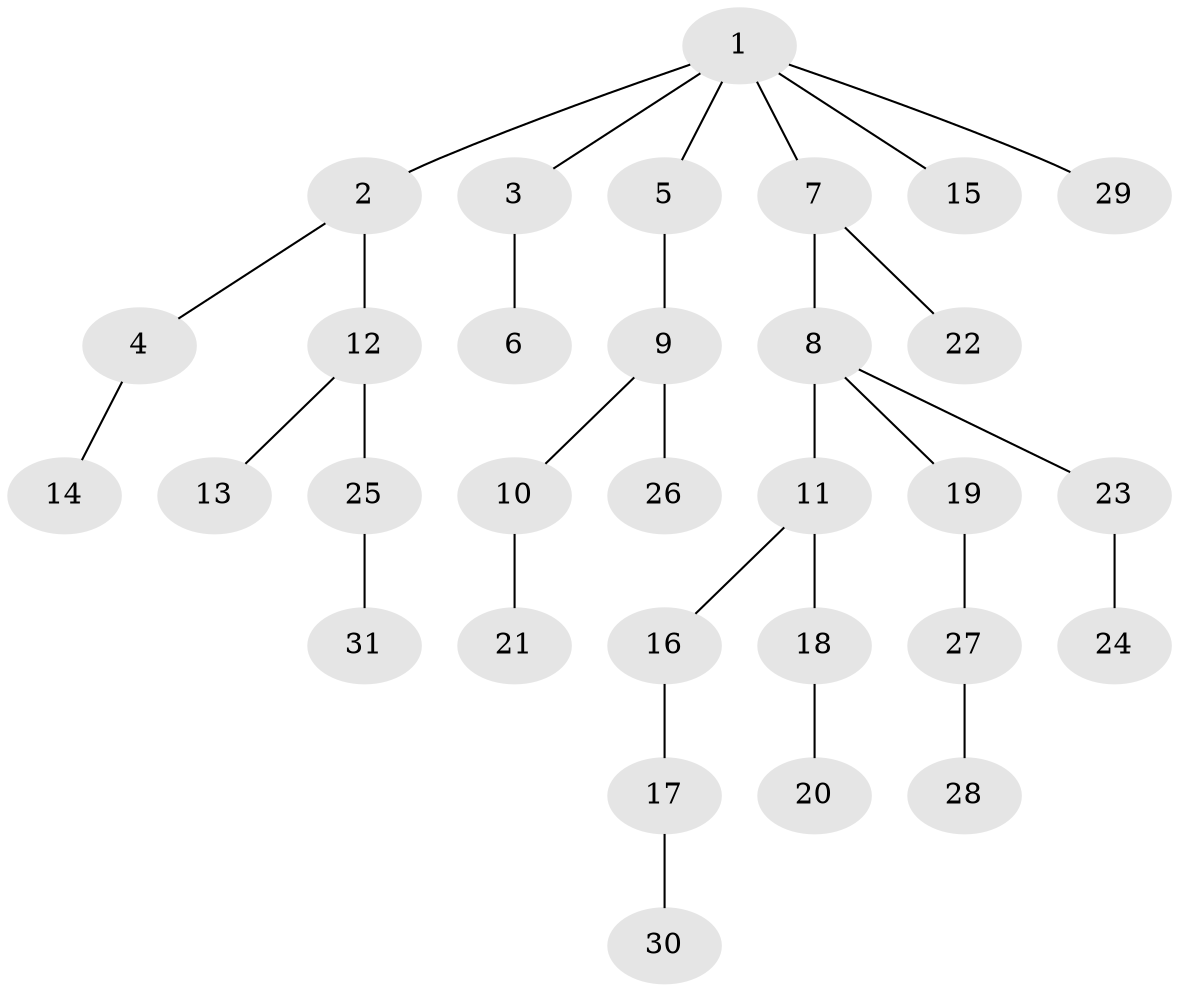 // original degree distribution, {8: 0.00980392156862745, 4: 0.049019607843137254, 6: 0.0196078431372549, 5: 0.0392156862745098, 2: 0.23529411764705882, 1: 0.5098039215686274, 3: 0.13725490196078433}
// Generated by graph-tools (version 1.1) at 2025/51/03/04/25 22:51:45]
// undirected, 31 vertices, 30 edges
graph export_dot {
  node [color=gray90,style=filled];
  1;
  2;
  3;
  4;
  5;
  6;
  7;
  8;
  9;
  10;
  11;
  12;
  13;
  14;
  15;
  16;
  17;
  18;
  19;
  20;
  21;
  22;
  23;
  24;
  25;
  26;
  27;
  28;
  29;
  30;
  31;
  1 -- 2 [weight=1.0];
  1 -- 3 [weight=1.0];
  1 -- 5 [weight=1.0];
  1 -- 7 [weight=1.0];
  1 -- 15 [weight=1.0];
  1 -- 29 [weight=1.0];
  2 -- 4 [weight=1.0];
  2 -- 12 [weight=1.0];
  3 -- 6 [weight=3.0];
  4 -- 14 [weight=1.0];
  5 -- 9 [weight=3.0];
  7 -- 8 [weight=1.0];
  7 -- 22 [weight=1.0];
  8 -- 11 [weight=1.0];
  8 -- 19 [weight=1.0];
  8 -- 23 [weight=1.0];
  9 -- 10 [weight=1.0];
  9 -- 26 [weight=1.0];
  10 -- 21 [weight=2.0];
  11 -- 16 [weight=2.0];
  11 -- 18 [weight=1.0];
  12 -- 13 [weight=1.0];
  12 -- 25 [weight=2.0];
  16 -- 17 [weight=1.0];
  17 -- 30 [weight=1.0];
  18 -- 20 [weight=2.0];
  19 -- 27 [weight=1.0];
  23 -- 24 [weight=1.0];
  25 -- 31 [weight=1.0];
  27 -- 28 [weight=1.0];
}
